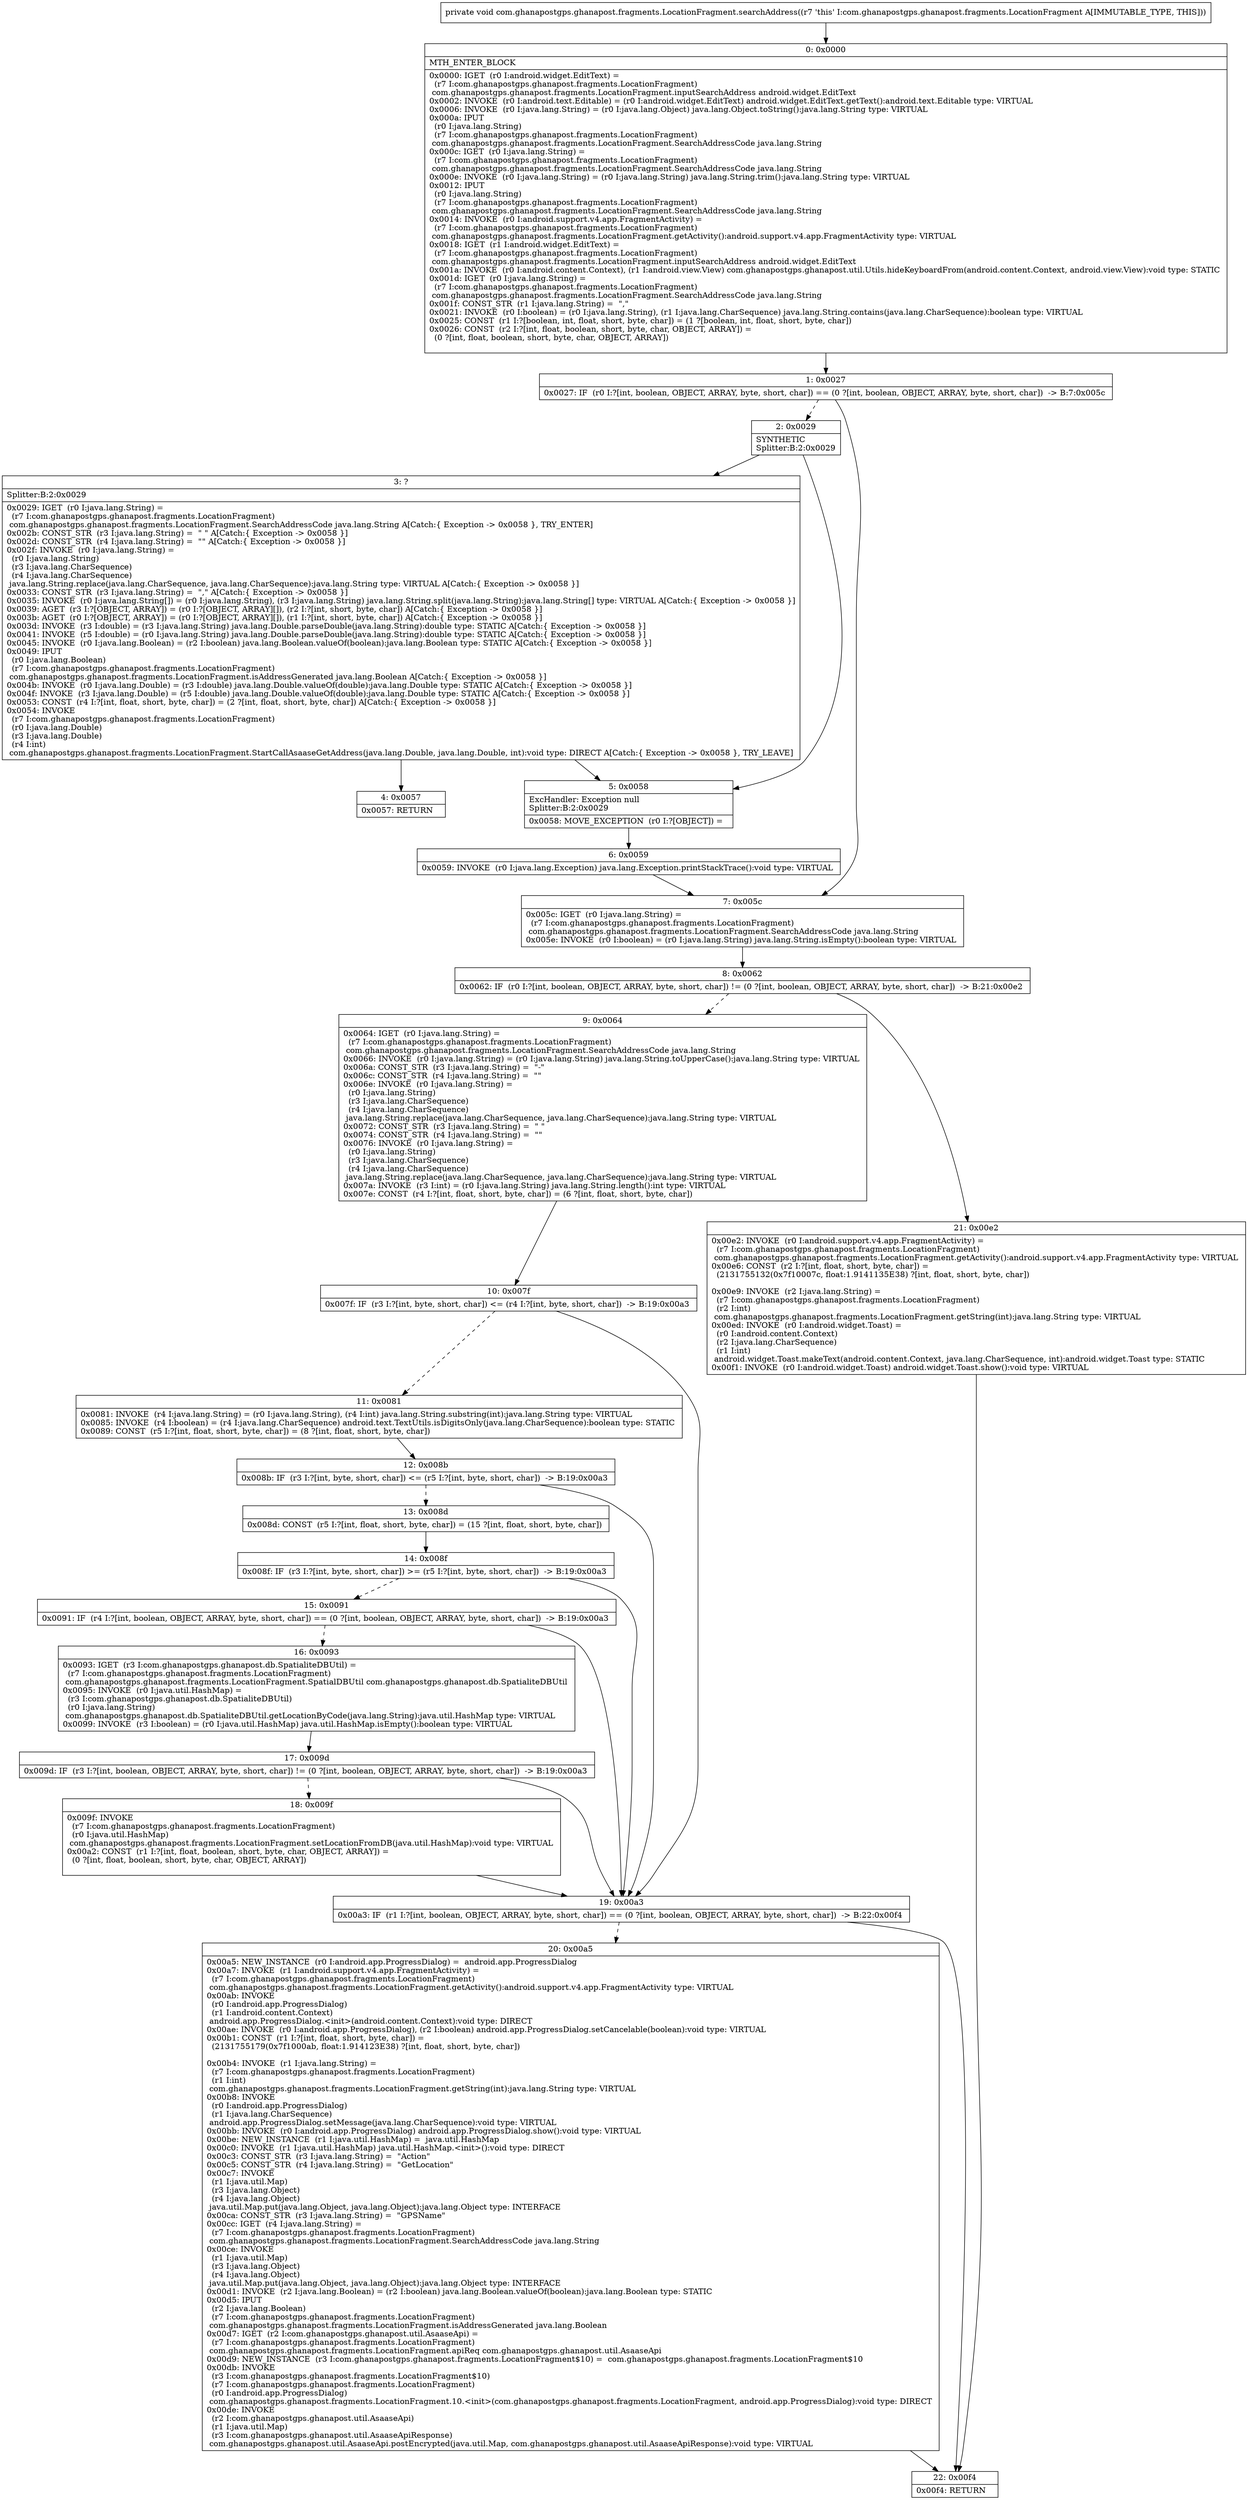 digraph "CFG forcom.ghanapostgps.ghanapost.fragments.LocationFragment.searchAddress()V" {
Node_0 [shape=record,label="{0\:\ 0x0000|MTH_ENTER_BLOCK\l|0x0000: IGET  (r0 I:android.widget.EditText) = \l  (r7 I:com.ghanapostgps.ghanapost.fragments.LocationFragment)\l com.ghanapostgps.ghanapost.fragments.LocationFragment.inputSearchAddress android.widget.EditText \l0x0002: INVOKE  (r0 I:android.text.Editable) = (r0 I:android.widget.EditText) android.widget.EditText.getText():android.text.Editable type: VIRTUAL \l0x0006: INVOKE  (r0 I:java.lang.String) = (r0 I:java.lang.Object) java.lang.Object.toString():java.lang.String type: VIRTUAL \l0x000a: IPUT  \l  (r0 I:java.lang.String)\l  (r7 I:com.ghanapostgps.ghanapost.fragments.LocationFragment)\l com.ghanapostgps.ghanapost.fragments.LocationFragment.SearchAddressCode java.lang.String \l0x000c: IGET  (r0 I:java.lang.String) = \l  (r7 I:com.ghanapostgps.ghanapost.fragments.LocationFragment)\l com.ghanapostgps.ghanapost.fragments.LocationFragment.SearchAddressCode java.lang.String \l0x000e: INVOKE  (r0 I:java.lang.String) = (r0 I:java.lang.String) java.lang.String.trim():java.lang.String type: VIRTUAL \l0x0012: IPUT  \l  (r0 I:java.lang.String)\l  (r7 I:com.ghanapostgps.ghanapost.fragments.LocationFragment)\l com.ghanapostgps.ghanapost.fragments.LocationFragment.SearchAddressCode java.lang.String \l0x0014: INVOKE  (r0 I:android.support.v4.app.FragmentActivity) = \l  (r7 I:com.ghanapostgps.ghanapost.fragments.LocationFragment)\l com.ghanapostgps.ghanapost.fragments.LocationFragment.getActivity():android.support.v4.app.FragmentActivity type: VIRTUAL \l0x0018: IGET  (r1 I:android.widget.EditText) = \l  (r7 I:com.ghanapostgps.ghanapost.fragments.LocationFragment)\l com.ghanapostgps.ghanapost.fragments.LocationFragment.inputSearchAddress android.widget.EditText \l0x001a: INVOKE  (r0 I:android.content.Context), (r1 I:android.view.View) com.ghanapostgps.ghanapost.util.Utils.hideKeyboardFrom(android.content.Context, android.view.View):void type: STATIC \l0x001d: IGET  (r0 I:java.lang.String) = \l  (r7 I:com.ghanapostgps.ghanapost.fragments.LocationFragment)\l com.ghanapostgps.ghanapost.fragments.LocationFragment.SearchAddressCode java.lang.String \l0x001f: CONST_STR  (r1 I:java.lang.String) =  \",\" \l0x0021: INVOKE  (r0 I:boolean) = (r0 I:java.lang.String), (r1 I:java.lang.CharSequence) java.lang.String.contains(java.lang.CharSequence):boolean type: VIRTUAL \l0x0025: CONST  (r1 I:?[boolean, int, float, short, byte, char]) = (1 ?[boolean, int, float, short, byte, char]) \l0x0026: CONST  (r2 I:?[int, float, boolean, short, byte, char, OBJECT, ARRAY]) = \l  (0 ?[int, float, boolean, short, byte, char, OBJECT, ARRAY])\l \l}"];
Node_1 [shape=record,label="{1\:\ 0x0027|0x0027: IF  (r0 I:?[int, boolean, OBJECT, ARRAY, byte, short, char]) == (0 ?[int, boolean, OBJECT, ARRAY, byte, short, char])  \-\> B:7:0x005c \l}"];
Node_2 [shape=record,label="{2\:\ 0x0029|SYNTHETIC\lSplitter:B:2:0x0029\l}"];
Node_3 [shape=record,label="{3\:\ ?|Splitter:B:2:0x0029\l|0x0029: IGET  (r0 I:java.lang.String) = \l  (r7 I:com.ghanapostgps.ghanapost.fragments.LocationFragment)\l com.ghanapostgps.ghanapost.fragments.LocationFragment.SearchAddressCode java.lang.String A[Catch:\{ Exception \-\> 0x0058 \}, TRY_ENTER]\l0x002b: CONST_STR  (r3 I:java.lang.String) =  \" \" A[Catch:\{ Exception \-\> 0x0058 \}]\l0x002d: CONST_STR  (r4 I:java.lang.String) =  \"\" A[Catch:\{ Exception \-\> 0x0058 \}]\l0x002f: INVOKE  (r0 I:java.lang.String) = \l  (r0 I:java.lang.String)\l  (r3 I:java.lang.CharSequence)\l  (r4 I:java.lang.CharSequence)\l java.lang.String.replace(java.lang.CharSequence, java.lang.CharSequence):java.lang.String type: VIRTUAL A[Catch:\{ Exception \-\> 0x0058 \}]\l0x0033: CONST_STR  (r3 I:java.lang.String) =  \",\" A[Catch:\{ Exception \-\> 0x0058 \}]\l0x0035: INVOKE  (r0 I:java.lang.String[]) = (r0 I:java.lang.String), (r3 I:java.lang.String) java.lang.String.split(java.lang.String):java.lang.String[] type: VIRTUAL A[Catch:\{ Exception \-\> 0x0058 \}]\l0x0039: AGET  (r3 I:?[OBJECT, ARRAY]) = (r0 I:?[OBJECT, ARRAY][]), (r2 I:?[int, short, byte, char]) A[Catch:\{ Exception \-\> 0x0058 \}]\l0x003b: AGET  (r0 I:?[OBJECT, ARRAY]) = (r0 I:?[OBJECT, ARRAY][]), (r1 I:?[int, short, byte, char]) A[Catch:\{ Exception \-\> 0x0058 \}]\l0x003d: INVOKE  (r3 I:double) = (r3 I:java.lang.String) java.lang.Double.parseDouble(java.lang.String):double type: STATIC A[Catch:\{ Exception \-\> 0x0058 \}]\l0x0041: INVOKE  (r5 I:double) = (r0 I:java.lang.String) java.lang.Double.parseDouble(java.lang.String):double type: STATIC A[Catch:\{ Exception \-\> 0x0058 \}]\l0x0045: INVOKE  (r0 I:java.lang.Boolean) = (r2 I:boolean) java.lang.Boolean.valueOf(boolean):java.lang.Boolean type: STATIC A[Catch:\{ Exception \-\> 0x0058 \}]\l0x0049: IPUT  \l  (r0 I:java.lang.Boolean)\l  (r7 I:com.ghanapostgps.ghanapost.fragments.LocationFragment)\l com.ghanapostgps.ghanapost.fragments.LocationFragment.isAddressGenerated java.lang.Boolean A[Catch:\{ Exception \-\> 0x0058 \}]\l0x004b: INVOKE  (r0 I:java.lang.Double) = (r3 I:double) java.lang.Double.valueOf(double):java.lang.Double type: STATIC A[Catch:\{ Exception \-\> 0x0058 \}]\l0x004f: INVOKE  (r3 I:java.lang.Double) = (r5 I:double) java.lang.Double.valueOf(double):java.lang.Double type: STATIC A[Catch:\{ Exception \-\> 0x0058 \}]\l0x0053: CONST  (r4 I:?[int, float, short, byte, char]) = (2 ?[int, float, short, byte, char]) A[Catch:\{ Exception \-\> 0x0058 \}]\l0x0054: INVOKE  \l  (r7 I:com.ghanapostgps.ghanapost.fragments.LocationFragment)\l  (r0 I:java.lang.Double)\l  (r3 I:java.lang.Double)\l  (r4 I:int)\l com.ghanapostgps.ghanapost.fragments.LocationFragment.StartCallAsaaseGetAddress(java.lang.Double, java.lang.Double, int):void type: DIRECT A[Catch:\{ Exception \-\> 0x0058 \}, TRY_LEAVE]\l}"];
Node_4 [shape=record,label="{4\:\ 0x0057|0x0057: RETURN   \l}"];
Node_5 [shape=record,label="{5\:\ 0x0058|ExcHandler: Exception null\lSplitter:B:2:0x0029\l|0x0058: MOVE_EXCEPTION  (r0 I:?[OBJECT]) =  \l}"];
Node_6 [shape=record,label="{6\:\ 0x0059|0x0059: INVOKE  (r0 I:java.lang.Exception) java.lang.Exception.printStackTrace():void type: VIRTUAL \l}"];
Node_7 [shape=record,label="{7\:\ 0x005c|0x005c: IGET  (r0 I:java.lang.String) = \l  (r7 I:com.ghanapostgps.ghanapost.fragments.LocationFragment)\l com.ghanapostgps.ghanapost.fragments.LocationFragment.SearchAddressCode java.lang.String \l0x005e: INVOKE  (r0 I:boolean) = (r0 I:java.lang.String) java.lang.String.isEmpty():boolean type: VIRTUAL \l}"];
Node_8 [shape=record,label="{8\:\ 0x0062|0x0062: IF  (r0 I:?[int, boolean, OBJECT, ARRAY, byte, short, char]) != (0 ?[int, boolean, OBJECT, ARRAY, byte, short, char])  \-\> B:21:0x00e2 \l}"];
Node_9 [shape=record,label="{9\:\ 0x0064|0x0064: IGET  (r0 I:java.lang.String) = \l  (r7 I:com.ghanapostgps.ghanapost.fragments.LocationFragment)\l com.ghanapostgps.ghanapost.fragments.LocationFragment.SearchAddressCode java.lang.String \l0x0066: INVOKE  (r0 I:java.lang.String) = (r0 I:java.lang.String) java.lang.String.toUpperCase():java.lang.String type: VIRTUAL \l0x006a: CONST_STR  (r3 I:java.lang.String) =  \"\-\" \l0x006c: CONST_STR  (r4 I:java.lang.String) =  \"\" \l0x006e: INVOKE  (r0 I:java.lang.String) = \l  (r0 I:java.lang.String)\l  (r3 I:java.lang.CharSequence)\l  (r4 I:java.lang.CharSequence)\l java.lang.String.replace(java.lang.CharSequence, java.lang.CharSequence):java.lang.String type: VIRTUAL \l0x0072: CONST_STR  (r3 I:java.lang.String) =  \" \" \l0x0074: CONST_STR  (r4 I:java.lang.String) =  \"\" \l0x0076: INVOKE  (r0 I:java.lang.String) = \l  (r0 I:java.lang.String)\l  (r3 I:java.lang.CharSequence)\l  (r4 I:java.lang.CharSequence)\l java.lang.String.replace(java.lang.CharSequence, java.lang.CharSequence):java.lang.String type: VIRTUAL \l0x007a: INVOKE  (r3 I:int) = (r0 I:java.lang.String) java.lang.String.length():int type: VIRTUAL \l0x007e: CONST  (r4 I:?[int, float, short, byte, char]) = (6 ?[int, float, short, byte, char]) \l}"];
Node_10 [shape=record,label="{10\:\ 0x007f|0x007f: IF  (r3 I:?[int, byte, short, char]) \<= (r4 I:?[int, byte, short, char])  \-\> B:19:0x00a3 \l}"];
Node_11 [shape=record,label="{11\:\ 0x0081|0x0081: INVOKE  (r4 I:java.lang.String) = (r0 I:java.lang.String), (r4 I:int) java.lang.String.substring(int):java.lang.String type: VIRTUAL \l0x0085: INVOKE  (r4 I:boolean) = (r4 I:java.lang.CharSequence) android.text.TextUtils.isDigitsOnly(java.lang.CharSequence):boolean type: STATIC \l0x0089: CONST  (r5 I:?[int, float, short, byte, char]) = (8 ?[int, float, short, byte, char]) \l}"];
Node_12 [shape=record,label="{12\:\ 0x008b|0x008b: IF  (r3 I:?[int, byte, short, char]) \<= (r5 I:?[int, byte, short, char])  \-\> B:19:0x00a3 \l}"];
Node_13 [shape=record,label="{13\:\ 0x008d|0x008d: CONST  (r5 I:?[int, float, short, byte, char]) = (15 ?[int, float, short, byte, char]) \l}"];
Node_14 [shape=record,label="{14\:\ 0x008f|0x008f: IF  (r3 I:?[int, byte, short, char]) \>= (r5 I:?[int, byte, short, char])  \-\> B:19:0x00a3 \l}"];
Node_15 [shape=record,label="{15\:\ 0x0091|0x0091: IF  (r4 I:?[int, boolean, OBJECT, ARRAY, byte, short, char]) == (0 ?[int, boolean, OBJECT, ARRAY, byte, short, char])  \-\> B:19:0x00a3 \l}"];
Node_16 [shape=record,label="{16\:\ 0x0093|0x0093: IGET  (r3 I:com.ghanapostgps.ghanapost.db.SpatialiteDBUtil) = \l  (r7 I:com.ghanapostgps.ghanapost.fragments.LocationFragment)\l com.ghanapostgps.ghanapost.fragments.LocationFragment.SpatialDBUtil com.ghanapostgps.ghanapost.db.SpatialiteDBUtil \l0x0095: INVOKE  (r0 I:java.util.HashMap) = \l  (r3 I:com.ghanapostgps.ghanapost.db.SpatialiteDBUtil)\l  (r0 I:java.lang.String)\l com.ghanapostgps.ghanapost.db.SpatialiteDBUtil.getLocationByCode(java.lang.String):java.util.HashMap type: VIRTUAL \l0x0099: INVOKE  (r3 I:boolean) = (r0 I:java.util.HashMap) java.util.HashMap.isEmpty():boolean type: VIRTUAL \l}"];
Node_17 [shape=record,label="{17\:\ 0x009d|0x009d: IF  (r3 I:?[int, boolean, OBJECT, ARRAY, byte, short, char]) != (0 ?[int, boolean, OBJECT, ARRAY, byte, short, char])  \-\> B:19:0x00a3 \l}"];
Node_18 [shape=record,label="{18\:\ 0x009f|0x009f: INVOKE  \l  (r7 I:com.ghanapostgps.ghanapost.fragments.LocationFragment)\l  (r0 I:java.util.HashMap)\l com.ghanapostgps.ghanapost.fragments.LocationFragment.setLocationFromDB(java.util.HashMap):void type: VIRTUAL \l0x00a2: CONST  (r1 I:?[int, float, boolean, short, byte, char, OBJECT, ARRAY]) = \l  (0 ?[int, float, boolean, short, byte, char, OBJECT, ARRAY])\l \l}"];
Node_19 [shape=record,label="{19\:\ 0x00a3|0x00a3: IF  (r1 I:?[int, boolean, OBJECT, ARRAY, byte, short, char]) == (0 ?[int, boolean, OBJECT, ARRAY, byte, short, char])  \-\> B:22:0x00f4 \l}"];
Node_20 [shape=record,label="{20\:\ 0x00a5|0x00a5: NEW_INSTANCE  (r0 I:android.app.ProgressDialog) =  android.app.ProgressDialog \l0x00a7: INVOKE  (r1 I:android.support.v4.app.FragmentActivity) = \l  (r7 I:com.ghanapostgps.ghanapost.fragments.LocationFragment)\l com.ghanapostgps.ghanapost.fragments.LocationFragment.getActivity():android.support.v4.app.FragmentActivity type: VIRTUAL \l0x00ab: INVOKE  \l  (r0 I:android.app.ProgressDialog)\l  (r1 I:android.content.Context)\l android.app.ProgressDialog.\<init\>(android.content.Context):void type: DIRECT \l0x00ae: INVOKE  (r0 I:android.app.ProgressDialog), (r2 I:boolean) android.app.ProgressDialog.setCancelable(boolean):void type: VIRTUAL \l0x00b1: CONST  (r1 I:?[int, float, short, byte, char]) = \l  (2131755179(0x7f1000ab, float:1.914123E38) ?[int, float, short, byte, char])\l \l0x00b4: INVOKE  (r1 I:java.lang.String) = \l  (r7 I:com.ghanapostgps.ghanapost.fragments.LocationFragment)\l  (r1 I:int)\l com.ghanapostgps.ghanapost.fragments.LocationFragment.getString(int):java.lang.String type: VIRTUAL \l0x00b8: INVOKE  \l  (r0 I:android.app.ProgressDialog)\l  (r1 I:java.lang.CharSequence)\l android.app.ProgressDialog.setMessage(java.lang.CharSequence):void type: VIRTUAL \l0x00bb: INVOKE  (r0 I:android.app.ProgressDialog) android.app.ProgressDialog.show():void type: VIRTUAL \l0x00be: NEW_INSTANCE  (r1 I:java.util.HashMap) =  java.util.HashMap \l0x00c0: INVOKE  (r1 I:java.util.HashMap) java.util.HashMap.\<init\>():void type: DIRECT \l0x00c3: CONST_STR  (r3 I:java.lang.String) =  \"Action\" \l0x00c5: CONST_STR  (r4 I:java.lang.String) =  \"GetLocation\" \l0x00c7: INVOKE  \l  (r1 I:java.util.Map)\l  (r3 I:java.lang.Object)\l  (r4 I:java.lang.Object)\l java.util.Map.put(java.lang.Object, java.lang.Object):java.lang.Object type: INTERFACE \l0x00ca: CONST_STR  (r3 I:java.lang.String) =  \"GPSName\" \l0x00cc: IGET  (r4 I:java.lang.String) = \l  (r7 I:com.ghanapostgps.ghanapost.fragments.LocationFragment)\l com.ghanapostgps.ghanapost.fragments.LocationFragment.SearchAddressCode java.lang.String \l0x00ce: INVOKE  \l  (r1 I:java.util.Map)\l  (r3 I:java.lang.Object)\l  (r4 I:java.lang.Object)\l java.util.Map.put(java.lang.Object, java.lang.Object):java.lang.Object type: INTERFACE \l0x00d1: INVOKE  (r2 I:java.lang.Boolean) = (r2 I:boolean) java.lang.Boolean.valueOf(boolean):java.lang.Boolean type: STATIC \l0x00d5: IPUT  \l  (r2 I:java.lang.Boolean)\l  (r7 I:com.ghanapostgps.ghanapost.fragments.LocationFragment)\l com.ghanapostgps.ghanapost.fragments.LocationFragment.isAddressGenerated java.lang.Boolean \l0x00d7: IGET  (r2 I:com.ghanapostgps.ghanapost.util.AsaaseApi) = \l  (r7 I:com.ghanapostgps.ghanapost.fragments.LocationFragment)\l com.ghanapostgps.ghanapost.fragments.LocationFragment.apiReq com.ghanapostgps.ghanapost.util.AsaaseApi \l0x00d9: NEW_INSTANCE  (r3 I:com.ghanapostgps.ghanapost.fragments.LocationFragment$10) =  com.ghanapostgps.ghanapost.fragments.LocationFragment$10 \l0x00db: INVOKE  \l  (r3 I:com.ghanapostgps.ghanapost.fragments.LocationFragment$10)\l  (r7 I:com.ghanapostgps.ghanapost.fragments.LocationFragment)\l  (r0 I:android.app.ProgressDialog)\l com.ghanapostgps.ghanapost.fragments.LocationFragment.10.\<init\>(com.ghanapostgps.ghanapost.fragments.LocationFragment, android.app.ProgressDialog):void type: DIRECT \l0x00de: INVOKE  \l  (r2 I:com.ghanapostgps.ghanapost.util.AsaaseApi)\l  (r1 I:java.util.Map)\l  (r3 I:com.ghanapostgps.ghanapost.util.AsaaseApiResponse)\l com.ghanapostgps.ghanapost.util.AsaaseApi.postEncrypted(java.util.Map, com.ghanapostgps.ghanapost.util.AsaaseApiResponse):void type: VIRTUAL \l}"];
Node_21 [shape=record,label="{21\:\ 0x00e2|0x00e2: INVOKE  (r0 I:android.support.v4.app.FragmentActivity) = \l  (r7 I:com.ghanapostgps.ghanapost.fragments.LocationFragment)\l com.ghanapostgps.ghanapost.fragments.LocationFragment.getActivity():android.support.v4.app.FragmentActivity type: VIRTUAL \l0x00e6: CONST  (r2 I:?[int, float, short, byte, char]) = \l  (2131755132(0x7f10007c, float:1.9141135E38) ?[int, float, short, byte, char])\l \l0x00e9: INVOKE  (r2 I:java.lang.String) = \l  (r7 I:com.ghanapostgps.ghanapost.fragments.LocationFragment)\l  (r2 I:int)\l com.ghanapostgps.ghanapost.fragments.LocationFragment.getString(int):java.lang.String type: VIRTUAL \l0x00ed: INVOKE  (r0 I:android.widget.Toast) = \l  (r0 I:android.content.Context)\l  (r2 I:java.lang.CharSequence)\l  (r1 I:int)\l android.widget.Toast.makeText(android.content.Context, java.lang.CharSequence, int):android.widget.Toast type: STATIC \l0x00f1: INVOKE  (r0 I:android.widget.Toast) android.widget.Toast.show():void type: VIRTUAL \l}"];
Node_22 [shape=record,label="{22\:\ 0x00f4|0x00f4: RETURN   \l}"];
MethodNode[shape=record,label="{private void com.ghanapostgps.ghanapost.fragments.LocationFragment.searchAddress((r7 'this' I:com.ghanapostgps.ghanapost.fragments.LocationFragment A[IMMUTABLE_TYPE, THIS])) }"];
MethodNode -> Node_0;
Node_0 -> Node_1;
Node_1 -> Node_2[style=dashed];
Node_1 -> Node_7;
Node_2 -> Node_3;
Node_2 -> Node_5;
Node_3 -> Node_4;
Node_3 -> Node_5;
Node_5 -> Node_6;
Node_6 -> Node_7;
Node_7 -> Node_8;
Node_8 -> Node_9[style=dashed];
Node_8 -> Node_21;
Node_9 -> Node_10;
Node_10 -> Node_11[style=dashed];
Node_10 -> Node_19;
Node_11 -> Node_12;
Node_12 -> Node_13[style=dashed];
Node_12 -> Node_19;
Node_13 -> Node_14;
Node_14 -> Node_15[style=dashed];
Node_14 -> Node_19;
Node_15 -> Node_16[style=dashed];
Node_15 -> Node_19;
Node_16 -> Node_17;
Node_17 -> Node_18[style=dashed];
Node_17 -> Node_19;
Node_18 -> Node_19;
Node_19 -> Node_20[style=dashed];
Node_19 -> Node_22;
Node_20 -> Node_22;
Node_21 -> Node_22;
}

